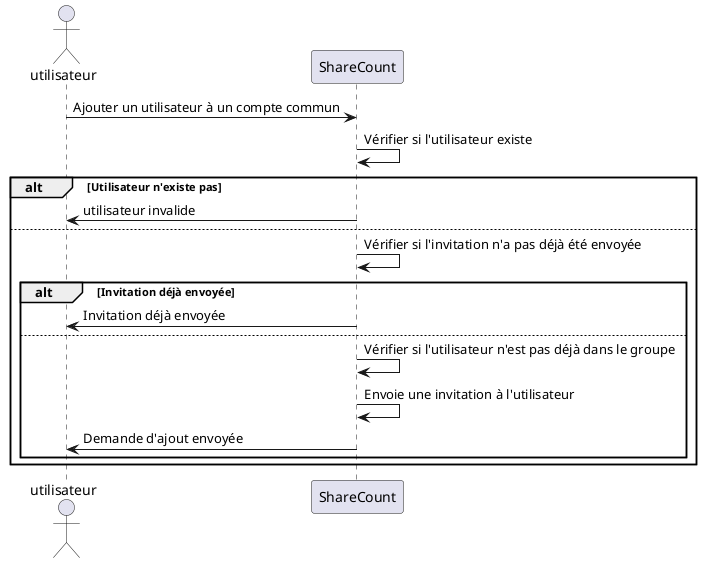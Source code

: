 @startuml  Inviter/Ajouter un participant

actor utilisateur as u
participant ShareCount as sc

u -> sc : Ajouter un utilisateur à un compte commun
sc -> sc : Vérifier si l'utilisateur existe

alt Utilisateur n'existe pas
sc -> u : utilisateur invalide
else

sc -> sc : Vérifier si l'invitation n'a pas déjà été envoyée

alt Invitation déjà envoyée 
sc -> u : Invitation déjà envoyée
else

sc -> sc : Vérifier si l'utilisateur n'est pas déjà dans le groupe
sc -> sc : Envoie une invitation à l'utilisateur 
sc -> u : Demande d'ajout envoyée

end
end

@enduml